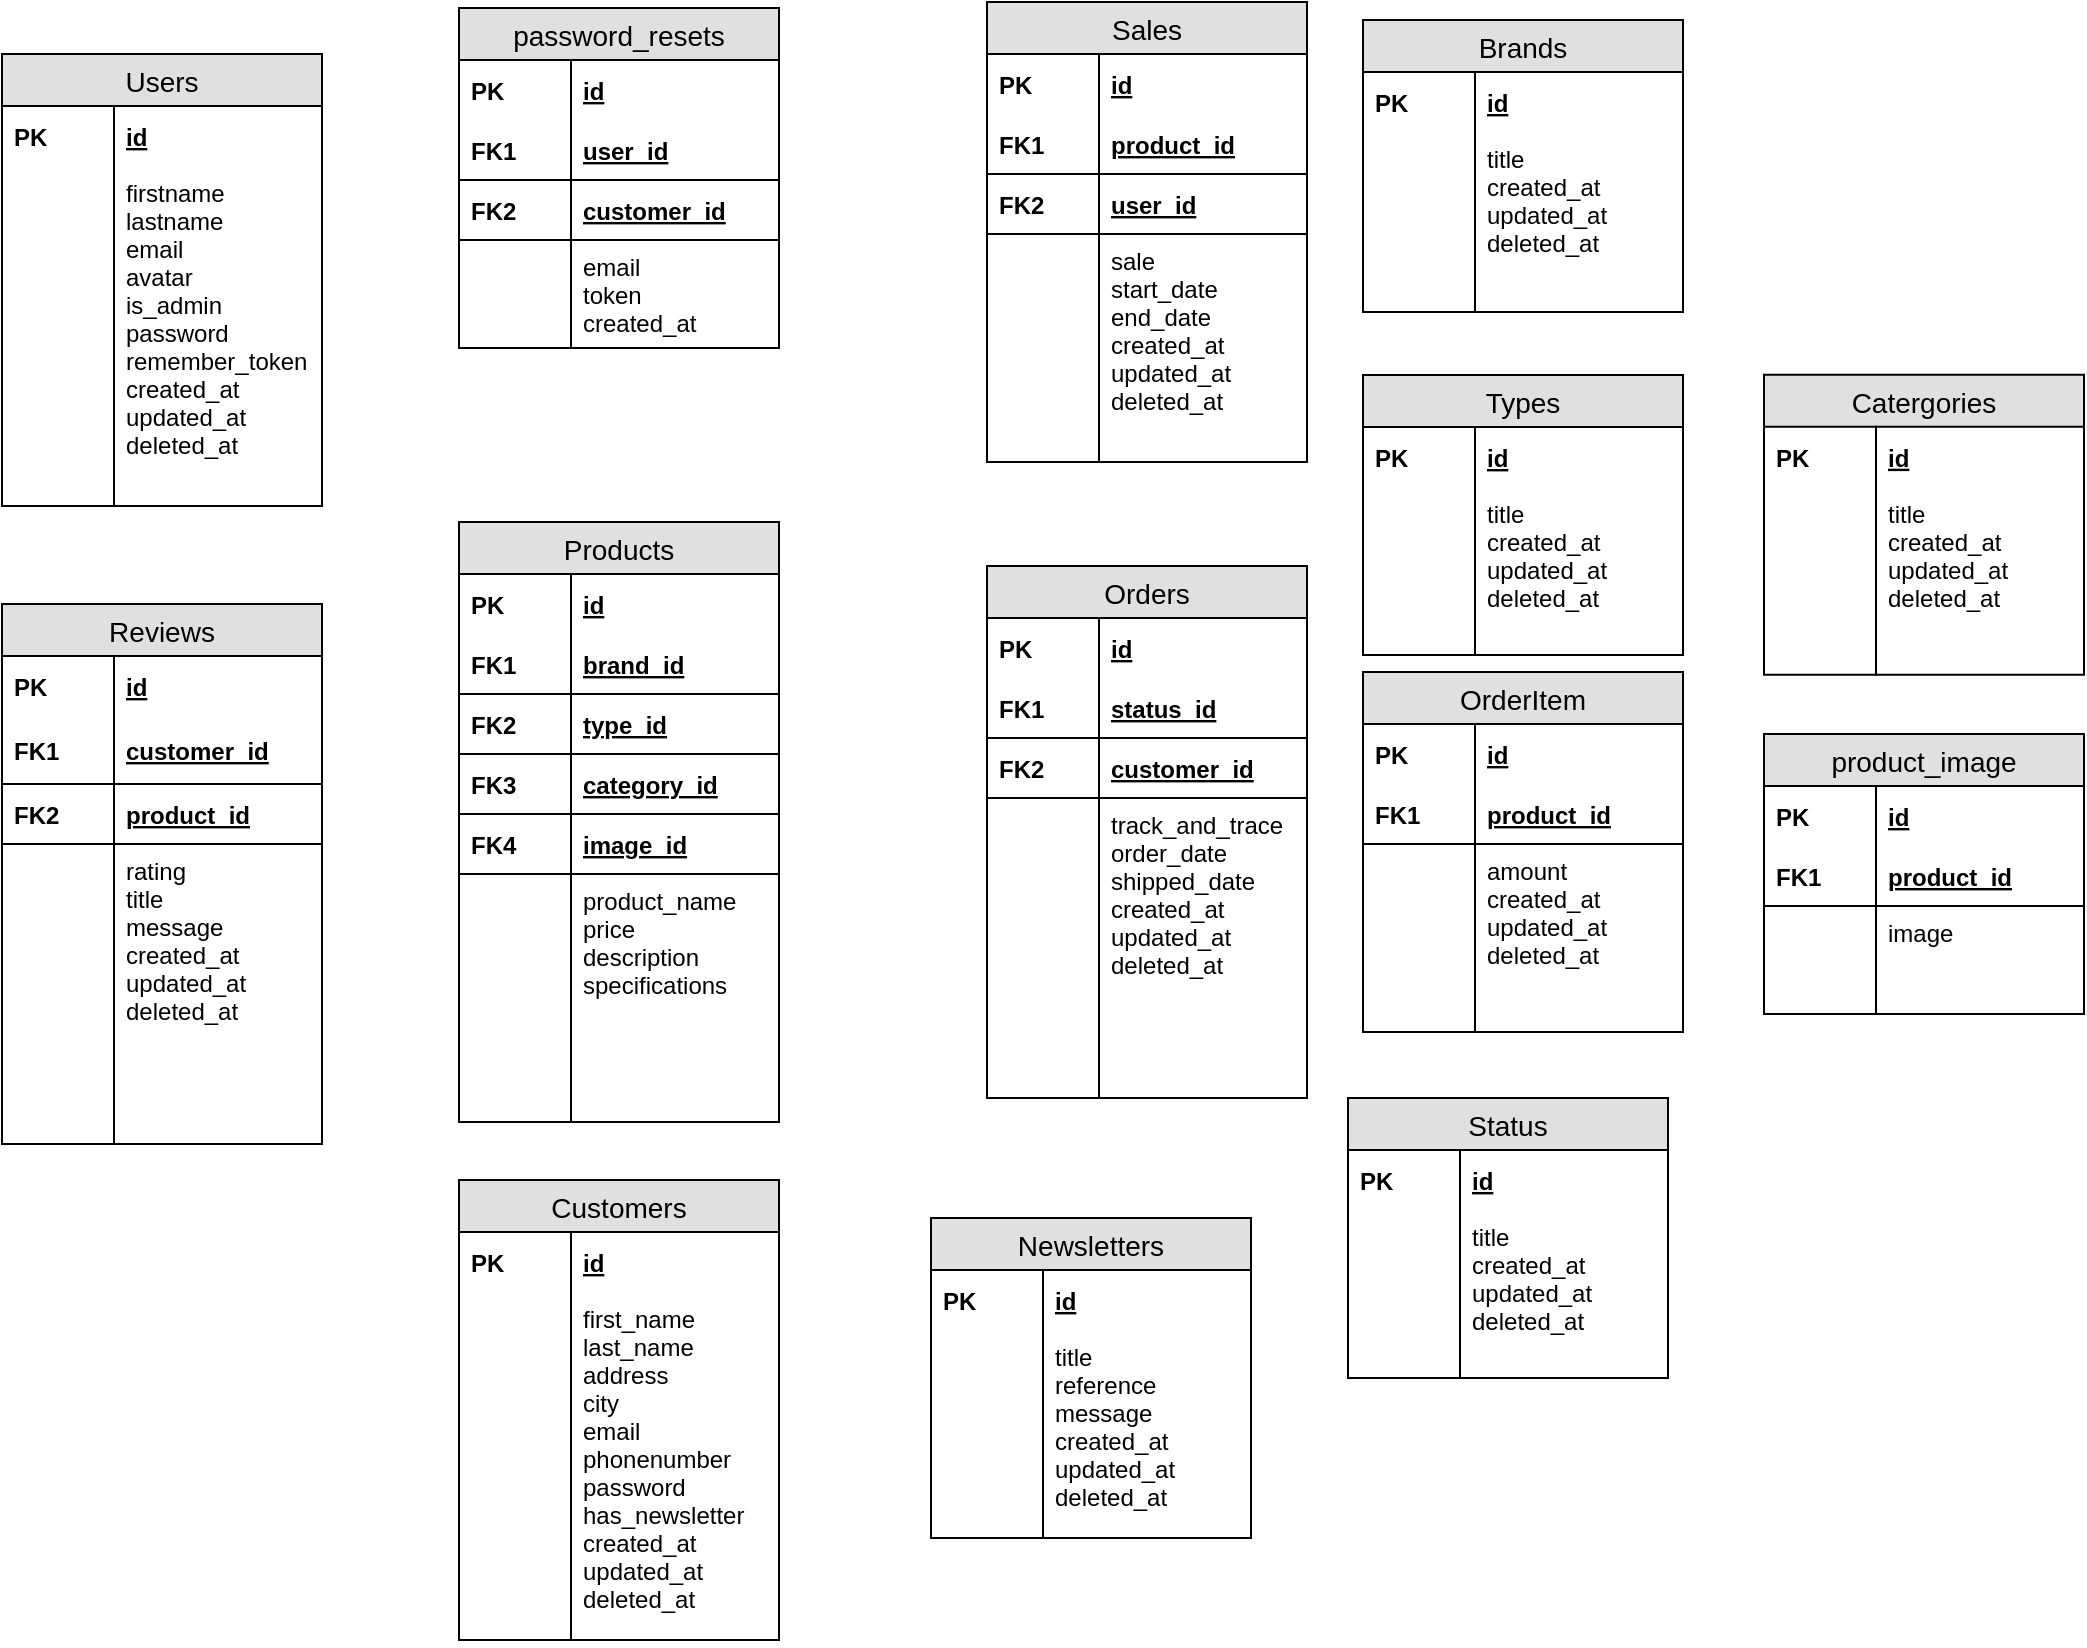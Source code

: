 <mxfile version="10.6.7" type="device"><diagram id="KkPdlIAnPe80sdSpznMc" name="Page-1"><mxGraphModel dx="2235" dy="1987" grid="1" gridSize="10" guides="1" tooltips="1" connect="1" arrows="1" fold="1" page="1" pageScale="1" pageWidth="827" pageHeight="1169" math="0" shadow="0"><root><mxCell id="0"/><mxCell id="1" parent="0"/><mxCell id="LSabZooOb-btMW3Cqpyk-1" value="Users" style="swimlane;fontStyle=0;childLayout=stackLayout;horizontal=1;startSize=26;fillColor=#e0e0e0;horizontalStack=0;resizeParent=1;resizeParentMax=0;resizeLast=0;collapsible=1;marginBottom=0;swimlaneFillColor=#ffffff;align=center;fontSize=14;" parent="1" vertex="1"><mxGeometry x="153" y="-252" width="160" height="226" as="geometry"/></mxCell><mxCell id="C-ZoiLzfoRnEGjPuDSIJ-74" value="id" style="shape=partialRectangle;top=0;left=0;right=0;bottom=0;align=left;verticalAlign=middle;fillColor=none;spacingLeft=60;spacingRight=4;overflow=hidden;rotatable=0;points=[[0,0.5],[1,0.5]];portConstraint=eastwest;dropTarget=0;fontStyle=5;fontSize=12;" parent="LSabZooOb-btMW3Cqpyk-1" vertex="1"><mxGeometry y="26" width="160" height="30" as="geometry"/></mxCell><mxCell id="C-ZoiLzfoRnEGjPuDSIJ-75" value="PK" style="shape=partialRectangle;fontStyle=1;top=0;left=0;bottom=0;fillColor=none;align=left;verticalAlign=middle;spacingLeft=4;spacingRight=4;overflow=hidden;rotatable=0;points=[];portConstraint=eastwest;part=1;fontSize=12;" parent="C-ZoiLzfoRnEGjPuDSIJ-74" vertex="1" connectable="0"><mxGeometry width="56" height="30" as="geometry"/></mxCell><mxCell id="LSabZooOb-btMW3Cqpyk-6" value="firstname&#10;lastname&#10;email&#10;avatar&#10;is_admin&#10;password&#10;remember_token&#10;created_at&#10;updated_at&#10;deleted_at&#10;" style="shape=partialRectangle;top=0;left=0;right=0;bottom=0;align=left;verticalAlign=top;fillColor=none;spacingLeft=60;spacingRight=4;overflow=hidden;rotatable=0;points=[[0,0.5],[1,0.5]];portConstraint=eastwest;dropTarget=0;fontSize=12;" parent="LSabZooOb-btMW3Cqpyk-1" vertex="1"><mxGeometry y="56" width="160" height="170" as="geometry"/></mxCell><mxCell id="LSabZooOb-btMW3Cqpyk-7" value="" style="shape=partialRectangle;top=0;left=0;bottom=0;fillColor=none;align=left;verticalAlign=top;spacingLeft=4;spacingRight=4;overflow=hidden;rotatable=0;points=[];portConstraint=eastwest;part=1;fontSize=12;" parent="LSabZooOb-btMW3Cqpyk-6" vertex="1" connectable="0"><mxGeometry width="56" height="170" as="geometry"/></mxCell><mxCell id="LSabZooOb-btMW3Cqpyk-8" value="Customers" style="swimlane;fontStyle=0;childLayout=stackLayout;horizontal=1;startSize=26;fillColor=#e0e0e0;horizontalStack=0;resizeParent=1;resizeParentMax=0;resizeLast=0;collapsible=1;marginBottom=0;swimlaneFillColor=#ffffff;align=center;fontSize=14;" parent="1" vertex="1"><mxGeometry x="381.5" y="311" width="160" height="230" as="geometry"/></mxCell><mxCell id="LSabZooOb-btMW3Cqpyk-9" value="id" style="shape=partialRectangle;top=0;left=0;right=0;bottom=0;align=left;verticalAlign=middle;fillColor=none;spacingLeft=60;spacingRight=4;overflow=hidden;rotatable=0;points=[[0,0.5],[1,0.5]];portConstraint=eastwest;dropTarget=0;fontStyle=5;fontSize=12;" parent="LSabZooOb-btMW3Cqpyk-8" vertex="1"><mxGeometry y="26" width="160" height="30" as="geometry"/></mxCell><mxCell id="LSabZooOb-btMW3Cqpyk-10" value="PK" style="shape=partialRectangle;fontStyle=1;top=0;left=0;bottom=0;fillColor=none;align=left;verticalAlign=middle;spacingLeft=4;spacingRight=4;overflow=hidden;rotatable=0;points=[];portConstraint=eastwest;part=1;fontSize=12;" parent="LSabZooOb-btMW3Cqpyk-9" vertex="1" connectable="0"><mxGeometry width="56" height="30" as="geometry"/></mxCell><mxCell id="LSabZooOb-btMW3Cqpyk-13" value="first_name&#10;last_name&#10;address&#10;city&#10;email&#10;phonenumber&#10;password&#10;has_newsletter&#10;created_at&#10;updated_at&#10;deleted_at" style="shape=partialRectangle;top=0;left=0;right=0;bottom=0;align=left;verticalAlign=top;fillColor=none;spacingLeft=60;spacingRight=4;overflow=hidden;rotatable=0;points=[[0,0.5],[1,0.5]];portConstraint=eastwest;dropTarget=0;fontSize=12;" parent="LSabZooOb-btMW3Cqpyk-8" vertex="1"><mxGeometry y="56" width="160" height="174" as="geometry"/></mxCell><mxCell id="LSabZooOb-btMW3Cqpyk-14" value="" style="shape=partialRectangle;top=0;left=0;bottom=0;fillColor=none;align=left;verticalAlign=top;spacingLeft=4;spacingRight=4;overflow=hidden;rotatable=0;points=[];portConstraint=eastwest;part=1;fontSize=12;" parent="LSabZooOb-btMW3Cqpyk-13" vertex="1" connectable="0"><mxGeometry width="56" height="174" as="geometry"/></mxCell><mxCell id="LSabZooOb-btMW3Cqpyk-15" value="Products" style="swimlane;fontStyle=0;childLayout=stackLayout;horizontal=1;startSize=26;fillColor=#e0e0e0;horizontalStack=0;resizeParent=1;resizeParentMax=0;resizeLast=0;collapsible=1;marginBottom=0;swimlaneFillColor=#ffffff;align=center;fontSize=14;" parent="1" vertex="1"><mxGeometry x="381.5" y="-18" width="160" height="300" as="geometry"/></mxCell><mxCell id="LSabZooOb-btMW3Cqpyk-16" value="id" style="shape=partialRectangle;top=0;left=0;right=0;bottom=0;align=left;verticalAlign=middle;fillColor=none;spacingLeft=60;spacingRight=4;overflow=hidden;rotatable=0;points=[[0,0.5],[1,0.5]];portConstraint=eastwest;dropTarget=0;fontStyle=5;fontSize=12;" parent="LSabZooOb-btMW3Cqpyk-15" vertex="1"><mxGeometry y="26" width="160" height="30" as="geometry"/></mxCell><mxCell id="LSabZooOb-btMW3Cqpyk-17" value="PK" style="shape=partialRectangle;fontStyle=1;top=0;left=0;bottom=0;fillColor=none;align=left;verticalAlign=middle;spacingLeft=4;spacingRight=4;overflow=hidden;rotatable=0;points=[];portConstraint=eastwest;part=1;fontSize=12;" parent="LSabZooOb-btMW3Cqpyk-16" vertex="1" connectable="0"><mxGeometry width="56" height="30" as="geometry"/></mxCell><mxCell id="LSabZooOb-btMW3Cqpyk-18" value="brand_id" style="shape=partialRectangle;top=0;left=0;right=0;bottom=1;align=left;verticalAlign=middle;fillColor=none;spacingLeft=60;spacingRight=4;overflow=hidden;rotatable=0;points=[[0,0.5],[1,0.5]];portConstraint=eastwest;dropTarget=0;fontStyle=5;fontSize=12;" parent="LSabZooOb-btMW3Cqpyk-15" vertex="1"><mxGeometry y="56" width="160" height="30" as="geometry"/></mxCell><mxCell id="LSabZooOb-btMW3Cqpyk-19" value="FK1" style="shape=partialRectangle;fontStyle=1;top=0;left=0;bottom=0;fillColor=none;align=left;verticalAlign=middle;spacingLeft=4;spacingRight=4;overflow=hidden;rotatable=0;points=[];portConstraint=eastwest;part=1;fontSize=12;" parent="LSabZooOb-btMW3Cqpyk-18" vertex="1" connectable="0"><mxGeometry width="56" height="30" as="geometry"/></mxCell><mxCell id="C-ZoiLzfoRnEGjPuDSIJ-87" value="type_id" style="shape=partialRectangle;top=0;left=0;right=0;bottom=1;align=left;verticalAlign=middle;fillColor=none;spacingLeft=60;spacingRight=4;overflow=hidden;rotatable=0;points=[[0,0.5],[1,0.5]];portConstraint=eastwest;dropTarget=0;fontStyle=5;fontSize=12;" parent="LSabZooOb-btMW3Cqpyk-15" vertex="1"><mxGeometry y="86" width="160" height="30" as="geometry"/></mxCell><mxCell id="C-ZoiLzfoRnEGjPuDSIJ-88" value="FK2" style="shape=partialRectangle;fontStyle=1;top=0;left=0;bottom=0;fillColor=none;align=left;verticalAlign=middle;spacingLeft=4;spacingRight=4;overflow=hidden;rotatable=0;points=[];portConstraint=eastwest;part=1;fontSize=12;" parent="C-ZoiLzfoRnEGjPuDSIJ-87" vertex="1" connectable="0"><mxGeometry width="56" height="30" as="geometry"/></mxCell><mxCell id="C-ZoiLzfoRnEGjPuDSIJ-96" value="category_id" style="shape=partialRectangle;top=0;left=0;right=0;bottom=1;align=left;verticalAlign=middle;fillColor=none;spacingLeft=60;spacingRight=4;overflow=hidden;rotatable=0;points=[[0,0.5],[1,0.5]];portConstraint=eastwest;dropTarget=0;fontStyle=5;fontSize=12;" parent="LSabZooOb-btMW3Cqpyk-15" vertex="1"><mxGeometry y="116" width="160" height="30" as="geometry"/></mxCell><mxCell id="C-ZoiLzfoRnEGjPuDSIJ-97" value="FK3" style="shape=partialRectangle;fontStyle=1;top=0;left=0;bottom=0;fillColor=none;align=left;verticalAlign=middle;spacingLeft=4;spacingRight=4;overflow=hidden;rotatable=0;points=[];portConstraint=eastwest;part=1;fontSize=12;" parent="C-ZoiLzfoRnEGjPuDSIJ-96" vertex="1" connectable="0"><mxGeometry width="56" height="30" as="geometry"/></mxCell><mxCell id="kPvNaV8XqZSj7f6YAjdq-50" value="image_id" style="shape=partialRectangle;top=0;left=0;right=0;bottom=1;align=left;verticalAlign=middle;fillColor=none;spacingLeft=60;spacingRight=4;overflow=hidden;rotatable=0;points=[[0,0.5],[1,0.5]];portConstraint=eastwest;dropTarget=0;fontStyle=5;fontSize=12;" parent="LSabZooOb-btMW3Cqpyk-15" vertex="1"><mxGeometry y="146" width="160" height="30" as="geometry"/></mxCell><mxCell id="kPvNaV8XqZSj7f6YAjdq-51" value="FK4" style="shape=partialRectangle;fontStyle=1;top=0;left=0;bottom=0;fillColor=none;align=left;verticalAlign=middle;spacingLeft=4;spacingRight=4;overflow=hidden;rotatable=0;points=[];portConstraint=eastwest;part=1;fontSize=12;" parent="kPvNaV8XqZSj7f6YAjdq-50" vertex="1" connectable="0"><mxGeometry width="56" height="30" as="geometry"/></mxCell><mxCell id="LSabZooOb-btMW3Cqpyk-20" value="product_name&#10;price&#10;description&#10;specifications&#10;" style="shape=partialRectangle;top=0;left=0;right=0;bottom=0;align=left;verticalAlign=top;fillColor=none;spacingLeft=60;spacingRight=4;overflow=hidden;rotatable=0;points=[[0,0.5],[1,0.5]];portConstraint=eastwest;dropTarget=0;fontSize=12;" parent="LSabZooOb-btMW3Cqpyk-15" vertex="1"><mxGeometry y="176" width="160" height="124" as="geometry"/></mxCell><mxCell id="LSabZooOb-btMW3Cqpyk-21" value="" style="shape=partialRectangle;top=0;left=0;bottom=0;fillColor=none;align=left;verticalAlign=top;spacingLeft=4;spacingRight=4;overflow=hidden;rotatable=0;points=[];portConstraint=eastwest;part=1;fontSize=12;" parent="LSabZooOb-btMW3Cqpyk-20" vertex="1" connectable="0"><mxGeometry width="56" height="124" as="geometry"/></mxCell><mxCell id="LSabZooOb-btMW3Cqpyk-22" value="Sales" style="swimlane;fontStyle=0;childLayout=stackLayout;horizontal=1;startSize=26;fillColor=#e0e0e0;horizontalStack=0;resizeParent=1;resizeParentMax=0;resizeLast=0;collapsible=1;marginBottom=0;swimlaneFillColor=#ffffff;align=center;fontSize=14;" parent="1" vertex="1"><mxGeometry x="645.5" y="-278" width="160" height="230" as="geometry"/></mxCell><mxCell id="LSabZooOb-btMW3Cqpyk-23" value="id" style="shape=partialRectangle;top=0;left=0;right=0;bottom=0;align=left;verticalAlign=middle;fillColor=none;spacingLeft=60;spacingRight=4;overflow=hidden;rotatable=0;points=[[0,0.5],[1,0.5]];portConstraint=eastwest;dropTarget=0;fontStyle=5;fontSize=12;" parent="LSabZooOb-btMW3Cqpyk-22" vertex="1"><mxGeometry y="26" width="160" height="30" as="geometry"/></mxCell><mxCell id="LSabZooOb-btMW3Cqpyk-24" value="PK" style="shape=partialRectangle;fontStyle=1;top=0;left=0;bottom=0;fillColor=none;align=left;verticalAlign=middle;spacingLeft=4;spacingRight=4;overflow=hidden;rotatable=0;points=[];portConstraint=eastwest;part=1;fontSize=12;" parent="LSabZooOb-btMW3Cqpyk-23" vertex="1" connectable="0"><mxGeometry width="56" height="30" as="geometry"/></mxCell><mxCell id="LSabZooOb-btMW3Cqpyk-25" value="product_id" style="shape=partialRectangle;top=0;left=0;right=0;bottom=1;align=left;verticalAlign=middle;fillColor=none;spacingLeft=60;spacingRight=4;overflow=hidden;rotatable=0;points=[[0,0.5],[1,0.5]];portConstraint=eastwest;dropTarget=0;fontStyle=5;fontSize=12;" parent="LSabZooOb-btMW3Cqpyk-22" vertex="1"><mxGeometry y="56" width="160" height="30" as="geometry"/></mxCell><mxCell id="LSabZooOb-btMW3Cqpyk-26" value="FK1" style="shape=partialRectangle;fontStyle=1;top=0;left=0;bottom=0;fillColor=none;align=left;verticalAlign=middle;spacingLeft=4;spacingRight=4;overflow=hidden;rotatable=0;points=[];portConstraint=eastwest;part=1;fontSize=12;" parent="LSabZooOb-btMW3Cqpyk-25" vertex="1" connectable="0"><mxGeometry width="56" height="30" as="geometry"/></mxCell><mxCell id="C-ZoiLzfoRnEGjPuDSIJ-83" value="user_id" style="shape=partialRectangle;top=0;left=0;right=0;bottom=1;align=left;verticalAlign=middle;fillColor=none;spacingLeft=60;spacingRight=4;overflow=hidden;rotatable=0;points=[[0,0.5],[1,0.5]];portConstraint=eastwest;dropTarget=0;fontStyle=5;fontSize=12;" parent="LSabZooOb-btMW3Cqpyk-22" vertex="1"><mxGeometry y="86" width="160" height="30" as="geometry"/></mxCell><mxCell id="C-ZoiLzfoRnEGjPuDSIJ-84" value="FK2" style="shape=partialRectangle;fontStyle=1;top=0;left=0;bottom=0;fillColor=none;align=left;verticalAlign=middle;spacingLeft=4;spacingRight=4;overflow=hidden;rotatable=0;points=[];portConstraint=eastwest;part=1;fontSize=12;" parent="C-ZoiLzfoRnEGjPuDSIJ-83" vertex="1" connectable="0"><mxGeometry width="56" height="30" as="geometry"/></mxCell><mxCell id="LSabZooOb-btMW3Cqpyk-27" value="sale&#10;start_date&#10;end_date&#10;created_at&#10;updated_at&#10;deleted_at&#10;" style="shape=partialRectangle;top=0;left=0;right=0;bottom=0;align=left;verticalAlign=top;fillColor=none;spacingLeft=60;spacingRight=4;overflow=hidden;rotatable=0;points=[[0,0.5],[1,0.5]];portConstraint=eastwest;dropTarget=0;fontSize=12;" parent="LSabZooOb-btMW3Cqpyk-22" vertex="1"><mxGeometry y="116" width="160" height="114" as="geometry"/></mxCell><mxCell id="LSabZooOb-btMW3Cqpyk-28" value="" style="shape=partialRectangle;top=0;left=0;bottom=0;fillColor=none;align=left;verticalAlign=top;spacingLeft=4;spacingRight=4;overflow=hidden;rotatable=0;points=[];portConstraint=eastwest;part=1;fontSize=12;" parent="LSabZooOb-btMW3Cqpyk-27" vertex="1" connectable="0"><mxGeometry width="56" height="114" as="geometry"/></mxCell><mxCell id="LSabZooOb-btMW3Cqpyk-29" value="Orders" style="swimlane;fontStyle=0;childLayout=stackLayout;horizontal=1;startSize=26;fillColor=#e0e0e0;horizontalStack=0;resizeParent=1;resizeParentMax=0;resizeLast=0;collapsible=1;marginBottom=0;swimlaneFillColor=#ffffff;align=center;fontSize=14;" parent="1" vertex="1"><mxGeometry x="645.5" y="4" width="160" height="266" as="geometry"/></mxCell><mxCell id="LSabZooOb-btMW3Cqpyk-30" value="id" style="shape=partialRectangle;top=0;left=0;right=0;bottom=0;align=left;verticalAlign=middle;fillColor=none;spacingLeft=60;spacingRight=4;overflow=hidden;rotatable=0;points=[[0,0.5],[1,0.5]];portConstraint=eastwest;dropTarget=0;fontStyle=5;fontSize=12;" parent="LSabZooOb-btMW3Cqpyk-29" vertex="1"><mxGeometry y="26" width="160" height="30" as="geometry"/></mxCell><mxCell id="LSabZooOb-btMW3Cqpyk-31" value="PK" style="shape=partialRectangle;fontStyle=1;top=0;left=0;bottom=0;fillColor=none;align=left;verticalAlign=middle;spacingLeft=4;spacingRight=4;overflow=hidden;rotatable=0;points=[];portConstraint=eastwest;part=1;fontSize=12;" parent="LSabZooOb-btMW3Cqpyk-30" vertex="1" connectable="0"><mxGeometry width="56" height="30" as="geometry"/></mxCell><mxCell id="LSabZooOb-btMW3Cqpyk-32" value="status_id" style="shape=partialRectangle;top=0;left=0;right=0;bottom=1;align=left;verticalAlign=middle;fillColor=none;spacingLeft=60;spacingRight=4;overflow=hidden;rotatable=0;points=[[0,0.5],[1,0.5]];portConstraint=eastwest;dropTarget=0;fontStyle=5;fontSize=12;" parent="LSabZooOb-btMW3Cqpyk-29" vertex="1"><mxGeometry y="56" width="160" height="30" as="geometry"/></mxCell><mxCell id="LSabZooOb-btMW3Cqpyk-33" value="FK1" style="shape=partialRectangle;fontStyle=1;top=0;left=0;bottom=0;fillColor=none;align=left;verticalAlign=middle;spacingLeft=4;spacingRight=4;overflow=hidden;rotatable=0;points=[];portConstraint=eastwest;part=1;fontSize=12;" parent="LSabZooOb-btMW3Cqpyk-32" vertex="1" connectable="0"><mxGeometry width="56" height="30" as="geometry"/></mxCell><mxCell id="kPvNaV8XqZSj7f6YAjdq-1" value="customer_id" style="shape=partialRectangle;top=0;left=0;right=0;bottom=1;align=left;verticalAlign=middle;fillColor=none;spacingLeft=60;spacingRight=4;overflow=hidden;rotatable=0;points=[[0,0.5],[1,0.5]];portConstraint=eastwest;dropTarget=0;fontStyle=5;fontSize=12;" parent="LSabZooOb-btMW3Cqpyk-29" vertex="1"><mxGeometry y="86" width="160" height="30" as="geometry"/></mxCell><mxCell id="kPvNaV8XqZSj7f6YAjdq-2" value="FK2" style="shape=partialRectangle;fontStyle=1;top=0;left=0;bottom=0;fillColor=none;align=left;verticalAlign=middle;spacingLeft=4;spacingRight=4;overflow=hidden;rotatable=0;points=[];portConstraint=eastwest;part=1;fontSize=12;" parent="kPvNaV8XqZSj7f6YAjdq-1" vertex="1" connectable="0"><mxGeometry width="56" height="30" as="geometry"/></mxCell><mxCell id="LSabZooOb-btMW3Cqpyk-34" value="track_and_trace&#10;order_date&#10;shipped_date&#10;created_at&#10;updated_at&#10;deleted_at" style="shape=partialRectangle;top=0;left=0;right=0;bottom=0;align=left;verticalAlign=top;fillColor=none;spacingLeft=60;spacingRight=4;overflow=hidden;rotatable=0;points=[[0,0.5],[1,0.5]];portConstraint=eastwest;dropTarget=0;fontSize=12;" parent="LSabZooOb-btMW3Cqpyk-29" vertex="1"><mxGeometry y="116" width="160" height="150" as="geometry"/></mxCell><mxCell id="LSabZooOb-btMW3Cqpyk-35" value="" style="shape=partialRectangle;top=0;left=0;bottom=0;fillColor=none;align=left;verticalAlign=top;spacingLeft=4;spacingRight=4;overflow=hidden;rotatable=0;points=[];portConstraint=eastwest;part=1;fontSize=12;" parent="LSabZooOb-btMW3Cqpyk-34" vertex="1" connectable="0"><mxGeometry width="56" height="150" as="geometry"/></mxCell><mxCell id="LSabZooOb-btMW3Cqpyk-36" value="Newsletters" style="swimlane;fontStyle=0;childLayout=stackLayout;horizontal=1;startSize=26;fillColor=#e0e0e0;horizontalStack=0;resizeParent=1;resizeParentMax=0;resizeLast=0;collapsible=1;marginBottom=0;swimlaneFillColor=#ffffff;align=center;fontSize=14;" parent="1" vertex="1"><mxGeometry x="617.5" y="330" width="160" height="160" as="geometry"/></mxCell><mxCell id="LSabZooOb-btMW3Cqpyk-37" value="id" style="shape=partialRectangle;top=0;left=0;right=0;bottom=0;align=left;verticalAlign=middle;fillColor=none;spacingLeft=60;spacingRight=4;overflow=hidden;rotatable=0;points=[[0,0.5],[1,0.5]];portConstraint=eastwest;dropTarget=0;fontStyle=5;fontSize=12;" parent="LSabZooOb-btMW3Cqpyk-36" vertex="1"><mxGeometry y="26" width="160" height="30" as="geometry"/></mxCell><mxCell id="LSabZooOb-btMW3Cqpyk-38" value="PK" style="shape=partialRectangle;fontStyle=1;top=0;left=0;bottom=0;fillColor=none;align=left;verticalAlign=middle;spacingLeft=4;spacingRight=4;overflow=hidden;rotatable=0;points=[];portConstraint=eastwest;part=1;fontSize=12;" parent="LSabZooOb-btMW3Cqpyk-37" vertex="1" connectable="0"><mxGeometry width="56" height="30" as="geometry"/></mxCell><mxCell id="LSabZooOb-btMW3Cqpyk-41" value="title&#10;reference&#10;message&#10;created_at&#10;updated_at&#10;deleted_at&#10;" style="shape=partialRectangle;top=0;left=0;right=0;bottom=0;align=left;verticalAlign=top;fillColor=none;spacingLeft=60;spacingRight=4;overflow=hidden;rotatable=0;points=[[0,0.5],[1,0.5]];portConstraint=eastwest;dropTarget=0;fontSize=12;" parent="LSabZooOb-btMW3Cqpyk-36" vertex="1"><mxGeometry y="56" width="160" height="104" as="geometry"/></mxCell><mxCell id="LSabZooOb-btMW3Cqpyk-42" value="" style="shape=partialRectangle;top=0;left=0;bottom=0;fillColor=none;align=left;verticalAlign=top;spacingLeft=4;spacingRight=4;overflow=hidden;rotatable=0;points=[];portConstraint=eastwest;part=1;fontSize=12;" parent="LSabZooOb-btMW3Cqpyk-41" vertex="1" connectable="0"><mxGeometry width="56" height="104" as="geometry"/></mxCell><mxCell id="LSabZooOb-btMW3Cqpyk-43" value="Reviews" style="swimlane;fontStyle=0;childLayout=stackLayout;horizontal=1;startSize=26;fillColor=#e0e0e0;horizontalStack=0;resizeParent=1;resizeParentMax=0;resizeLast=0;collapsible=1;marginBottom=0;swimlaneFillColor=#ffffff;align=center;fontSize=14;" parent="1" vertex="1"><mxGeometry x="153" y="23" width="160" height="270" as="geometry"/></mxCell><mxCell id="LSabZooOb-btMW3Cqpyk-44" value="id" style="shape=partialRectangle;top=0;left=0;right=0;bottom=0;align=left;verticalAlign=middle;fillColor=none;spacingLeft=60;spacingRight=4;overflow=hidden;rotatable=0;points=[[0,0.5],[1,0.5]];portConstraint=eastwest;dropTarget=0;fontStyle=5;fontSize=12;" parent="LSabZooOb-btMW3Cqpyk-43" vertex="1"><mxGeometry y="26" width="160" height="30" as="geometry"/></mxCell><mxCell id="LSabZooOb-btMW3Cqpyk-45" value="PK" style="shape=partialRectangle;fontStyle=1;top=0;left=0;bottom=0;fillColor=none;align=left;verticalAlign=middle;spacingLeft=4;spacingRight=4;overflow=hidden;rotatable=0;points=[];portConstraint=eastwest;part=1;fontSize=12;" parent="LSabZooOb-btMW3Cqpyk-44" vertex="1" connectable="0"><mxGeometry width="56" height="30" as="geometry"/></mxCell><mxCell id="LSabZooOb-btMW3Cqpyk-46" value="customer_id" style="shape=partialRectangle;top=0;left=0;right=0;bottom=1;align=left;verticalAlign=middle;fillColor=none;spacingLeft=60;spacingRight=4;overflow=hidden;rotatable=0;points=[[0,0.5],[1,0.5]];portConstraint=eastwest;dropTarget=0;fontStyle=5;fontSize=12;" parent="LSabZooOb-btMW3Cqpyk-43" vertex="1"><mxGeometry y="56" width="160" height="34" as="geometry"/></mxCell><mxCell id="LSabZooOb-btMW3Cqpyk-47" value="FK1" style="shape=partialRectangle;fontStyle=1;top=0;left=0;bottom=0;fillColor=none;align=left;verticalAlign=middle;spacingLeft=4;spacingRight=4;overflow=hidden;rotatable=0;points=[];portConstraint=eastwest;part=1;fontSize=12;" parent="LSabZooOb-btMW3Cqpyk-46" vertex="1" connectable="0"><mxGeometry width="56" height="34" as="geometry"/></mxCell><mxCell id="C-ZoiLzfoRnEGjPuDSIJ-76" value="product_id" style="shape=partialRectangle;top=0;left=0;right=0;bottom=1;align=left;verticalAlign=middle;fillColor=none;spacingLeft=60;spacingRight=4;overflow=hidden;rotatable=0;points=[[0,0.5],[1,0.5]];portConstraint=eastwest;dropTarget=0;fontStyle=5;fontSize=12;" parent="LSabZooOb-btMW3Cqpyk-43" vertex="1"><mxGeometry y="90" width="160" height="30" as="geometry"/></mxCell><mxCell id="C-ZoiLzfoRnEGjPuDSIJ-77" value="FK2" style="shape=partialRectangle;fontStyle=1;top=0;left=0;bottom=0;fillColor=none;align=left;verticalAlign=middle;spacingLeft=4;spacingRight=4;overflow=hidden;rotatable=0;points=[];portConstraint=eastwest;part=1;fontSize=12;" parent="C-ZoiLzfoRnEGjPuDSIJ-76" vertex="1" connectable="0"><mxGeometry width="56" height="30" as="geometry"/></mxCell><mxCell id="LSabZooOb-btMW3Cqpyk-48" value="rating&#10;title&#10;message&#10;created_at&#10;updated_at&#10;deleted_at&#10;" style="shape=partialRectangle;top=0;left=0;right=0;bottom=0;align=left;verticalAlign=top;fillColor=none;spacingLeft=60;spacingRight=4;overflow=hidden;rotatable=0;points=[[0,0.5],[1,0.5]];portConstraint=eastwest;dropTarget=0;fontSize=12;" parent="LSabZooOb-btMW3Cqpyk-43" vertex="1"><mxGeometry y="120" width="160" height="150" as="geometry"/></mxCell><mxCell id="LSabZooOb-btMW3Cqpyk-49" value="" style="shape=partialRectangle;top=0;left=0;bottom=0;fillColor=none;align=left;verticalAlign=top;spacingLeft=4;spacingRight=4;overflow=hidden;rotatable=0;points=[];portConstraint=eastwest;part=1;fontSize=12;" parent="LSabZooOb-btMW3Cqpyk-48" vertex="1" connectable="0"><mxGeometry width="56" height="150" as="geometry"/></mxCell><mxCell id="C-ZoiLzfoRnEGjPuDSIJ-1" value="Catergories" style="swimlane;fontStyle=0;childLayout=stackLayout;horizontal=1;startSize=26;fillColor=#e0e0e0;horizontalStack=0;resizeParent=1;resizeParentMax=0;resizeLast=0;collapsible=1;marginBottom=0;swimlaneFillColor=#ffffff;align=center;fontSize=14;" parent="1" vertex="1"><mxGeometry x="1034" y="-91.643" width="160" height="150" as="geometry"/></mxCell><mxCell id="C-ZoiLzfoRnEGjPuDSIJ-2" value="id" style="shape=partialRectangle;top=0;left=0;right=0;bottom=0;align=left;verticalAlign=middle;fillColor=none;spacingLeft=60;spacingRight=4;overflow=hidden;rotatable=0;points=[[0,0.5],[1,0.5]];portConstraint=eastwest;dropTarget=0;fontStyle=5;fontSize=12;" parent="C-ZoiLzfoRnEGjPuDSIJ-1" vertex="1"><mxGeometry y="26" width="160" height="30" as="geometry"/></mxCell><mxCell id="C-ZoiLzfoRnEGjPuDSIJ-3" value="PK" style="shape=partialRectangle;fontStyle=1;top=0;left=0;bottom=0;fillColor=none;align=left;verticalAlign=middle;spacingLeft=4;spacingRight=4;overflow=hidden;rotatable=0;points=[];portConstraint=eastwest;part=1;fontSize=12;" parent="C-ZoiLzfoRnEGjPuDSIJ-2" vertex="1" connectable="0"><mxGeometry width="56" height="30" as="geometry"/></mxCell><mxCell id="C-ZoiLzfoRnEGjPuDSIJ-6" value="title&#10;created_at&#10;updated_at&#10;deleted_at&#10;" style="shape=partialRectangle;top=0;left=0;right=0;bottom=0;align=left;verticalAlign=top;fillColor=none;spacingLeft=60;spacingRight=4;overflow=hidden;rotatable=0;points=[[0,0.5],[1,0.5]];portConstraint=eastwest;dropTarget=0;fontSize=12;" parent="C-ZoiLzfoRnEGjPuDSIJ-1" vertex="1"><mxGeometry y="56" width="160" height="94" as="geometry"/></mxCell><mxCell id="C-ZoiLzfoRnEGjPuDSIJ-7" value="" style="shape=partialRectangle;top=0;left=0;bottom=0;fillColor=none;align=left;verticalAlign=top;spacingLeft=4;spacingRight=4;overflow=hidden;rotatable=0;points=[];portConstraint=eastwest;part=1;fontSize=12;" parent="C-ZoiLzfoRnEGjPuDSIJ-6" vertex="1" connectable="0"><mxGeometry width="56" height="94.0" as="geometry"/></mxCell><mxCell id="C-ZoiLzfoRnEGjPuDSIJ-8" value="Brands" style="swimlane;fontStyle=0;childLayout=stackLayout;horizontal=1;startSize=26;fillColor=#e0e0e0;horizontalStack=0;resizeParent=1;resizeParentMax=0;resizeLast=0;collapsible=1;marginBottom=0;swimlaneFillColor=#ffffff;align=center;fontSize=14;" parent="1" vertex="1"><mxGeometry x="833.5" y="-269" width="160" height="146" as="geometry"/></mxCell><mxCell id="C-ZoiLzfoRnEGjPuDSIJ-9" value="id" style="shape=partialRectangle;top=0;left=0;right=0;bottom=0;align=left;verticalAlign=middle;fillColor=none;spacingLeft=60;spacingRight=4;overflow=hidden;rotatable=0;points=[[0,0.5],[1,0.5]];portConstraint=eastwest;dropTarget=0;fontStyle=5;fontSize=12;" parent="C-ZoiLzfoRnEGjPuDSIJ-8" vertex="1"><mxGeometry y="26" width="160" height="30" as="geometry"/></mxCell><mxCell id="C-ZoiLzfoRnEGjPuDSIJ-10" value="PK" style="shape=partialRectangle;fontStyle=1;top=0;left=0;bottom=0;fillColor=none;align=left;verticalAlign=middle;spacingLeft=4;spacingRight=4;overflow=hidden;rotatable=0;points=[];portConstraint=eastwest;part=1;fontSize=12;" parent="C-ZoiLzfoRnEGjPuDSIJ-9" vertex="1" connectable="0"><mxGeometry width="56" height="30" as="geometry"/></mxCell><mxCell id="C-ZoiLzfoRnEGjPuDSIJ-13" value="title&#10;created_at&#10;updated_at&#10;deleted_at&#10;" style="shape=partialRectangle;top=0;left=0;right=0;bottom=0;align=left;verticalAlign=top;fillColor=none;spacingLeft=60;spacingRight=4;overflow=hidden;rotatable=0;points=[[0,0.5],[1,0.5]];portConstraint=eastwest;dropTarget=0;fontSize=12;" parent="C-ZoiLzfoRnEGjPuDSIJ-8" vertex="1"><mxGeometry y="56" width="160" height="90" as="geometry"/></mxCell><mxCell id="C-ZoiLzfoRnEGjPuDSIJ-14" value="" style="shape=partialRectangle;top=0;left=0;bottom=0;fillColor=none;align=left;verticalAlign=top;spacingLeft=4;spacingRight=4;overflow=hidden;rotatable=0;points=[];portConstraint=eastwest;part=1;fontSize=12;" parent="C-ZoiLzfoRnEGjPuDSIJ-13" vertex="1" connectable="0"><mxGeometry width="56" height="90" as="geometry"/></mxCell><mxCell id="C-ZoiLzfoRnEGjPuDSIJ-15" value="Types" style="swimlane;fontStyle=0;childLayout=stackLayout;horizontal=1;startSize=26;fillColor=#e0e0e0;horizontalStack=0;resizeParent=1;resizeParentMax=0;resizeLast=0;collapsible=1;marginBottom=0;swimlaneFillColor=#ffffff;align=center;fontSize=14;" parent="1" vertex="1"><mxGeometry x="833.5" y="-91.5" width="160" height="140" as="geometry"/></mxCell><mxCell id="C-ZoiLzfoRnEGjPuDSIJ-16" value="id" style="shape=partialRectangle;top=0;left=0;right=0;bottom=0;align=left;verticalAlign=middle;fillColor=none;spacingLeft=60;spacingRight=4;overflow=hidden;rotatable=0;points=[[0,0.5],[1,0.5]];portConstraint=eastwest;dropTarget=0;fontStyle=5;fontSize=12;" parent="C-ZoiLzfoRnEGjPuDSIJ-15" vertex="1"><mxGeometry y="26" width="160" height="30" as="geometry"/></mxCell><mxCell id="C-ZoiLzfoRnEGjPuDSIJ-17" value="PK" style="shape=partialRectangle;fontStyle=1;top=0;left=0;bottom=0;fillColor=none;align=left;verticalAlign=middle;spacingLeft=4;spacingRight=4;overflow=hidden;rotatable=0;points=[];portConstraint=eastwest;part=1;fontSize=12;" parent="C-ZoiLzfoRnEGjPuDSIJ-16" vertex="1" connectable="0"><mxGeometry width="56" height="30" as="geometry"/></mxCell><mxCell id="C-ZoiLzfoRnEGjPuDSIJ-20" value="title&#10;created_at&#10;updated_at&#10;deleted_at&#10;" style="shape=partialRectangle;top=0;left=0;right=0;bottom=0;align=left;verticalAlign=top;fillColor=none;spacingLeft=60;spacingRight=4;overflow=hidden;rotatable=0;points=[[0,0.5],[1,0.5]];portConstraint=eastwest;dropTarget=0;fontSize=12;" parent="C-ZoiLzfoRnEGjPuDSIJ-15" vertex="1"><mxGeometry y="56" width="160" height="84" as="geometry"/></mxCell><mxCell id="C-ZoiLzfoRnEGjPuDSIJ-21" value="" style="shape=partialRectangle;top=0;left=0;bottom=0;fillColor=none;align=left;verticalAlign=top;spacingLeft=4;spacingRight=4;overflow=hidden;rotatable=0;points=[];portConstraint=eastwest;part=1;fontSize=12;" parent="C-ZoiLzfoRnEGjPuDSIJ-20" vertex="1" connectable="0"><mxGeometry width="56" height="84" as="geometry"/></mxCell><mxCell id="C-ZoiLzfoRnEGjPuDSIJ-41" value="OrderItem" style="swimlane;fontStyle=0;childLayout=stackLayout;horizontal=1;startSize=26;fillColor=#e0e0e0;horizontalStack=0;resizeParent=1;resizeParentMax=0;resizeLast=0;collapsible=1;marginBottom=0;swimlaneFillColor=#ffffff;align=center;fontSize=14;shadow=0;" parent="1" vertex="1"><mxGeometry x="833.5" y="57" width="160" height="180" as="geometry"/></mxCell><mxCell id="C-ZoiLzfoRnEGjPuDSIJ-42" value="id" style="shape=partialRectangle;top=0;left=0;right=0;bottom=0;align=left;verticalAlign=middle;fillColor=none;spacingLeft=60;spacingRight=4;overflow=hidden;rotatable=0;points=[[0,0.5],[1,0.5]];portConstraint=eastwest;dropTarget=0;fontStyle=5;fontSize=12;" parent="C-ZoiLzfoRnEGjPuDSIJ-41" vertex="1"><mxGeometry y="26" width="160" height="30" as="geometry"/></mxCell><mxCell id="C-ZoiLzfoRnEGjPuDSIJ-43" value="PK" style="shape=partialRectangle;fontStyle=1;top=0;left=0;bottom=0;fillColor=none;align=left;verticalAlign=middle;spacingLeft=4;spacingRight=4;overflow=hidden;rotatable=0;points=[];portConstraint=eastwest;part=1;fontSize=12;" parent="C-ZoiLzfoRnEGjPuDSIJ-42" vertex="1" connectable="0"><mxGeometry width="56" height="30" as="geometry"/></mxCell><mxCell id="kPvNaV8XqZSj7f6YAjdq-5" value="product_id" style="shape=partialRectangle;top=0;left=0;right=0;bottom=1;align=left;verticalAlign=middle;fillColor=none;spacingLeft=60;spacingRight=4;overflow=hidden;rotatable=0;points=[[0,0.5],[1,0.5]];portConstraint=eastwest;dropTarget=0;fontStyle=5;fontSize=12;" parent="C-ZoiLzfoRnEGjPuDSIJ-41" vertex="1"><mxGeometry y="56" width="160" height="30" as="geometry"/></mxCell><mxCell id="kPvNaV8XqZSj7f6YAjdq-6" value="FK1" style="shape=partialRectangle;fontStyle=1;top=0;left=0;bottom=0;fillColor=none;align=left;verticalAlign=middle;spacingLeft=4;spacingRight=4;overflow=hidden;rotatable=0;points=[];portConstraint=eastwest;part=1;fontSize=12;" parent="kPvNaV8XqZSj7f6YAjdq-5" vertex="1" connectable="0"><mxGeometry width="56" height="30" as="geometry"/></mxCell><mxCell id="C-ZoiLzfoRnEGjPuDSIJ-46" value="amount&#10;created_at&#10;updated_at&#10;deleted_at&#10;" style="shape=partialRectangle;top=0;left=0;right=0;bottom=0;align=left;verticalAlign=top;fillColor=none;spacingLeft=60;spacingRight=4;overflow=hidden;rotatable=0;points=[[0,0.5],[1,0.5]];portConstraint=eastwest;dropTarget=0;fontSize=12;" parent="C-ZoiLzfoRnEGjPuDSIJ-41" vertex="1"><mxGeometry y="86" width="160" height="94" as="geometry"/></mxCell><mxCell id="C-ZoiLzfoRnEGjPuDSIJ-47" value="" style="shape=partialRectangle;top=0;left=0;bottom=0;fillColor=none;align=left;verticalAlign=top;spacingLeft=4;spacingRight=4;overflow=hidden;rotatable=0;points=[];portConstraint=eastwest;part=1;fontSize=12;" parent="C-ZoiLzfoRnEGjPuDSIJ-46" vertex="1" connectable="0"><mxGeometry width="56" height="94" as="geometry"/></mxCell><mxCell id="C-ZoiLzfoRnEGjPuDSIJ-48" value="password_resets" style="swimlane;fontStyle=0;childLayout=stackLayout;horizontal=1;startSize=26;fillColor=#e0e0e0;horizontalStack=0;resizeParent=1;resizeParentMax=0;resizeLast=0;collapsible=1;marginBottom=0;swimlaneFillColor=#ffffff;align=center;fontSize=14;" parent="1" vertex="1"><mxGeometry x="381.5" y="-275" width="160" height="170" as="geometry"/></mxCell><mxCell id="C-ZoiLzfoRnEGjPuDSIJ-49" value="id" style="shape=partialRectangle;top=0;left=0;right=0;bottom=0;align=left;verticalAlign=middle;fillColor=none;spacingLeft=60;spacingRight=4;overflow=hidden;rotatable=0;points=[[0,0.5],[1,0.5]];portConstraint=eastwest;dropTarget=0;fontStyle=5;fontSize=12;" parent="C-ZoiLzfoRnEGjPuDSIJ-48" vertex="1"><mxGeometry y="26" width="160" height="30" as="geometry"/></mxCell><mxCell id="C-ZoiLzfoRnEGjPuDSIJ-50" value="PK" style="shape=partialRectangle;fontStyle=1;top=0;left=0;bottom=0;fillColor=none;align=left;verticalAlign=middle;spacingLeft=4;spacingRight=4;overflow=hidden;rotatable=0;points=[];portConstraint=eastwest;part=1;fontSize=12;" parent="C-ZoiLzfoRnEGjPuDSIJ-49" vertex="1" connectable="0"><mxGeometry width="56" height="30" as="geometry"/></mxCell><mxCell id="C-ZoiLzfoRnEGjPuDSIJ-51" value="user_id" style="shape=partialRectangle;top=0;left=0;right=0;bottom=1;align=left;verticalAlign=middle;fillColor=none;spacingLeft=60;spacingRight=4;overflow=hidden;rotatable=0;points=[[0,0.5],[1,0.5]];portConstraint=eastwest;dropTarget=0;fontStyle=5;fontSize=12;" parent="C-ZoiLzfoRnEGjPuDSIJ-48" vertex="1"><mxGeometry y="56" width="160" height="30" as="geometry"/></mxCell><mxCell id="C-ZoiLzfoRnEGjPuDSIJ-52" value="FK1" style="shape=partialRectangle;fontStyle=1;top=0;left=0;bottom=0;fillColor=none;align=left;verticalAlign=middle;spacingLeft=4;spacingRight=4;overflow=hidden;rotatable=0;points=[];portConstraint=eastwest;part=1;fontSize=12;" parent="C-ZoiLzfoRnEGjPuDSIJ-51" vertex="1" connectable="0"><mxGeometry width="56" height="30" as="geometry"/></mxCell><mxCell id="kPvNaV8XqZSj7f6YAjdq-63" value="customer_id" style="shape=partialRectangle;top=0;left=0;right=0;bottom=1;align=left;verticalAlign=middle;fillColor=none;spacingLeft=60;spacingRight=4;overflow=hidden;rotatable=0;points=[[0,0.5],[1,0.5]];portConstraint=eastwest;dropTarget=0;fontStyle=5;fontSize=12;" parent="C-ZoiLzfoRnEGjPuDSIJ-48" vertex="1"><mxGeometry y="86" width="160" height="30" as="geometry"/></mxCell><mxCell id="kPvNaV8XqZSj7f6YAjdq-64" value="FK2" style="shape=partialRectangle;fontStyle=1;top=0;left=0;bottom=0;fillColor=none;align=left;verticalAlign=middle;spacingLeft=4;spacingRight=4;overflow=hidden;rotatable=0;points=[];portConstraint=eastwest;part=1;fontSize=12;" parent="kPvNaV8XqZSj7f6YAjdq-63" vertex="1" connectable="0"><mxGeometry width="56" height="30" as="geometry"/></mxCell><mxCell id="C-ZoiLzfoRnEGjPuDSIJ-53" value="email&#10;token&#10;created_at&#10;" style="shape=partialRectangle;top=0;left=0;right=0;bottom=0;align=left;verticalAlign=top;fillColor=none;spacingLeft=60;spacingRight=4;overflow=hidden;rotatable=0;points=[[0,0.5],[1,0.5]];portConstraint=eastwest;dropTarget=0;fontSize=12;" parent="C-ZoiLzfoRnEGjPuDSIJ-48" vertex="1"><mxGeometry y="116" width="160" height="54" as="geometry"/></mxCell><mxCell id="C-ZoiLzfoRnEGjPuDSIJ-54" value="" style="shape=partialRectangle;top=0;left=0;bottom=0;fillColor=none;align=left;verticalAlign=top;spacingLeft=4;spacingRight=4;overflow=hidden;rotatable=0;points=[];portConstraint=eastwest;part=1;fontSize=12;" parent="C-ZoiLzfoRnEGjPuDSIJ-53" vertex="1" connectable="0"><mxGeometry width="56" height="54" as="geometry"/></mxCell><mxCell id="C-ZoiLzfoRnEGjPuDSIJ-65" value="product_image" style="swimlane;fontStyle=0;childLayout=stackLayout;horizontal=1;startSize=26;fillColor=#e0e0e0;horizontalStack=0;resizeParent=1;resizeParentMax=0;resizeLast=0;collapsible=1;marginBottom=0;swimlaneFillColor=#ffffff;align=center;fontSize=14;" parent="1" vertex="1"><mxGeometry x="1034" y="88" width="160" height="140" as="geometry"/></mxCell><mxCell id="C-ZoiLzfoRnEGjPuDSIJ-66" value="id" style="shape=partialRectangle;top=0;left=0;right=0;bottom=0;align=left;verticalAlign=middle;fillColor=none;spacingLeft=60;spacingRight=4;overflow=hidden;rotatable=0;points=[[0,0.5],[1,0.5]];portConstraint=eastwest;dropTarget=0;fontStyle=5;fontSize=12;" parent="C-ZoiLzfoRnEGjPuDSIJ-65" vertex="1"><mxGeometry y="26" width="160" height="30" as="geometry"/></mxCell><mxCell id="C-ZoiLzfoRnEGjPuDSIJ-67" value="PK" style="shape=partialRectangle;fontStyle=1;top=0;left=0;bottom=0;fillColor=none;align=left;verticalAlign=middle;spacingLeft=4;spacingRight=4;overflow=hidden;rotatable=0;points=[];portConstraint=eastwest;part=1;fontSize=12;" parent="C-ZoiLzfoRnEGjPuDSIJ-66" vertex="1" connectable="0"><mxGeometry width="56" height="30" as="geometry"/></mxCell><mxCell id="C-ZoiLzfoRnEGjPuDSIJ-68" value="product_id" style="shape=partialRectangle;top=0;left=0;right=0;bottom=1;align=left;verticalAlign=middle;fillColor=none;spacingLeft=60;spacingRight=4;overflow=hidden;rotatable=0;points=[[0,0.5],[1,0.5]];portConstraint=eastwest;dropTarget=0;fontStyle=5;fontSize=12;" parent="C-ZoiLzfoRnEGjPuDSIJ-65" vertex="1"><mxGeometry y="56" width="160" height="30" as="geometry"/></mxCell><mxCell id="C-ZoiLzfoRnEGjPuDSIJ-69" value="FK1" style="shape=partialRectangle;fontStyle=1;top=0;left=0;bottom=0;fillColor=none;align=left;verticalAlign=middle;spacingLeft=4;spacingRight=4;overflow=hidden;rotatable=0;points=[];portConstraint=eastwest;part=1;fontSize=12;" parent="C-ZoiLzfoRnEGjPuDSIJ-68" vertex="1" connectable="0"><mxGeometry width="56" height="30" as="geometry"/></mxCell><mxCell id="C-ZoiLzfoRnEGjPuDSIJ-70" value="image&#10;&#10;" style="shape=partialRectangle;top=0;left=0;right=0;bottom=0;align=left;verticalAlign=top;fillColor=none;spacingLeft=60;spacingRight=4;overflow=hidden;rotatable=0;points=[[0,0.5],[1,0.5]];portConstraint=eastwest;dropTarget=0;fontSize=12;" parent="C-ZoiLzfoRnEGjPuDSIJ-65" vertex="1"><mxGeometry y="86" width="160" height="54" as="geometry"/></mxCell><mxCell id="C-ZoiLzfoRnEGjPuDSIJ-71" value="" style="shape=partialRectangle;top=0;left=0;bottom=0;fillColor=none;align=left;verticalAlign=top;spacingLeft=4;spacingRight=4;overflow=hidden;rotatable=0;points=[];portConstraint=eastwest;part=1;fontSize=12;" parent="C-ZoiLzfoRnEGjPuDSIJ-70" vertex="1" connectable="0"><mxGeometry width="56" height="54" as="geometry"/></mxCell><mxCell id="kPvNaV8XqZSj7f6YAjdq-41" value="Status" style="swimlane;fontStyle=0;childLayout=stackLayout;horizontal=1;startSize=26;fillColor=#e0e0e0;horizontalStack=0;resizeParent=1;resizeParentMax=0;resizeLast=0;collapsible=1;marginBottom=0;swimlaneFillColor=#ffffff;align=center;fontSize=14;" parent="1" vertex="1"><mxGeometry x="826" y="270" width="160" height="140" as="geometry"/></mxCell><mxCell id="kPvNaV8XqZSj7f6YAjdq-42" value="id" style="shape=partialRectangle;top=0;left=0;right=0;bottom=0;align=left;verticalAlign=middle;fillColor=none;spacingLeft=60;spacingRight=4;overflow=hidden;rotatable=0;points=[[0,0.5],[1,0.5]];portConstraint=eastwest;dropTarget=0;fontStyle=5;fontSize=12;" parent="kPvNaV8XqZSj7f6YAjdq-41" vertex="1"><mxGeometry y="26" width="160" height="30" as="geometry"/></mxCell><mxCell id="kPvNaV8XqZSj7f6YAjdq-43" value="PK" style="shape=partialRectangle;fontStyle=1;top=0;left=0;bottom=0;fillColor=none;align=left;verticalAlign=middle;spacingLeft=4;spacingRight=4;overflow=hidden;rotatable=0;points=[];portConstraint=eastwest;part=1;fontSize=12;" parent="kPvNaV8XqZSj7f6YAjdq-42" vertex="1" connectable="0"><mxGeometry width="56" height="30" as="geometry"/></mxCell><mxCell id="kPvNaV8XqZSj7f6YAjdq-44" value="title&#10;created_at&#10;updated_at&#10;deleted_at&#10;" style="shape=partialRectangle;top=0;left=0;right=0;bottom=0;align=left;verticalAlign=top;fillColor=none;spacingLeft=60;spacingRight=4;overflow=hidden;rotatable=0;points=[[0,0.5],[1,0.5]];portConstraint=eastwest;dropTarget=0;fontSize=12;" parent="kPvNaV8XqZSj7f6YAjdq-41" vertex="1"><mxGeometry y="56" width="160" height="84" as="geometry"/></mxCell><mxCell id="kPvNaV8XqZSj7f6YAjdq-45" value="" style="shape=partialRectangle;top=0;left=0;bottom=0;fillColor=none;align=left;verticalAlign=top;spacingLeft=4;spacingRight=4;overflow=hidden;rotatable=0;points=[];portConstraint=eastwest;part=1;fontSize=12;" parent="kPvNaV8XqZSj7f6YAjdq-44" vertex="1" connectable="0"><mxGeometry width="56" height="84" as="geometry"/></mxCell></root></mxGraphModel></diagram></mxfile>